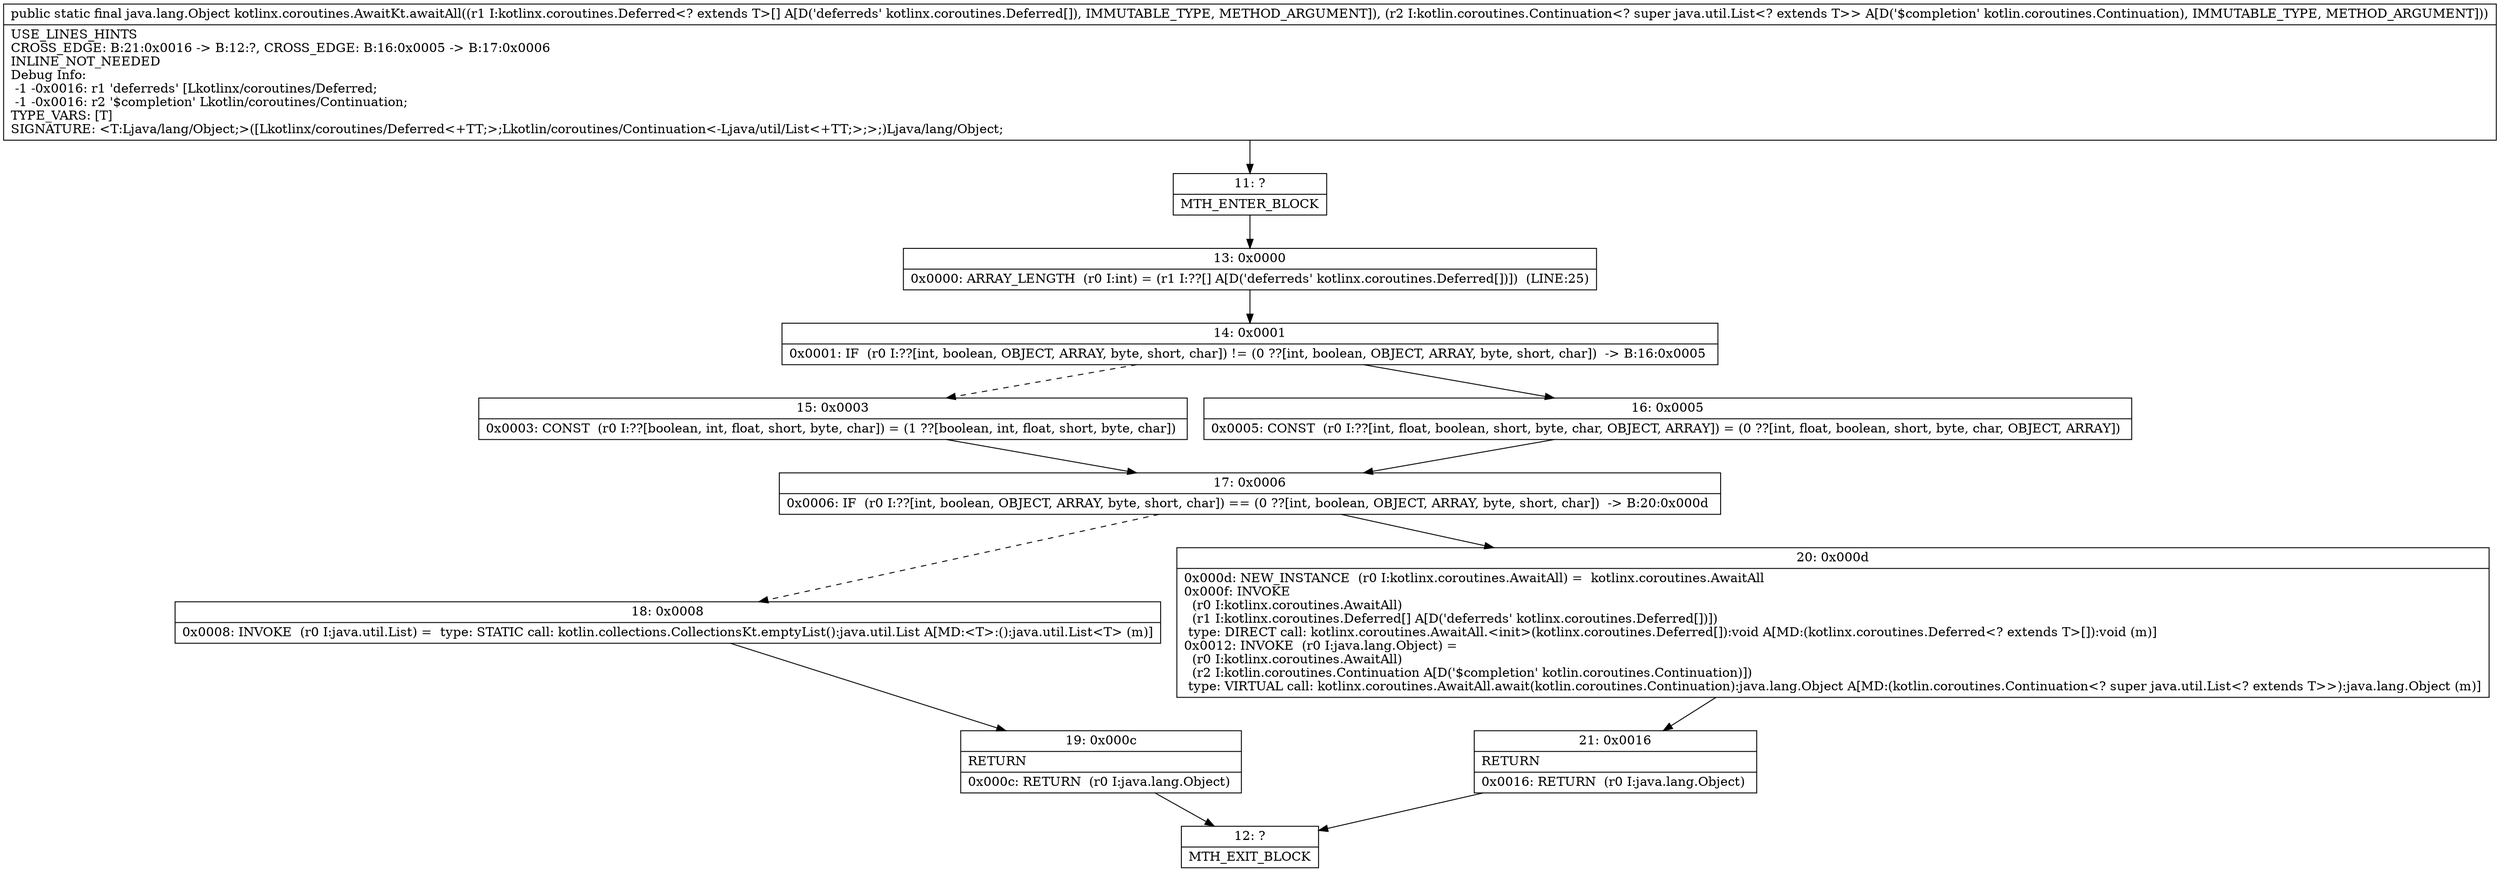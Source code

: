 digraph "CFG forkotlinx.coroutines.AwaitKt.awaitAll([Lkotlinx\/coroutines\/Deferred;Lkotlin\/coroutines\/Continuation;)Ljava\/lang\/Object;" {
Node_11 [shape=record,label="{11\:\ ?|MTH_ENTER_BLOCK\l}"];
Node_13 [shape=record,label="{13\:\ 0x0000|0x0000: ARRAY_LENGTH  (r0 I:int) = (r1 I:??[] A[D('deferreds' kotlinx.coroutines.Deferred[])])  (LINE:25)\l}"];
Node_14 [shape=record,label="{14\:\ 0x0001|0x0001: IF  (r0 I:??[int, boolean, OBJECT, ARRAY, byte, short, char]) != (0 ??[int, boolean, OBJECT, ARRAY, byte, short, char])  \-\> B:16:0x0005 \l}"];
Node_15 [shape=record,label="{15\:\ 0x0003|0x0003: CONST  (r0 I:??[boolean, int, float, short, byte, char]) = (1 ??[boolean, int, float, short, byte, char]) \l}"];
Node_17 [shape=record,label="{17\:\ 0x0006|0x0006: IF  (r0 I:??[int, boolean, OBJECT, ARRAY, byte, short, char]) == (0 ??[int, boolean, OBJECT, ARRAY, byte, short, char])  \-\> B:20:0x000d \l}"];
Node_18 [shape=record,label="{18\:\ 0x0008|0x0008: INVOKE  (r0 I:java.util.List) =  type: STATIC call: kotlin.collections.CollectionsKt.emptyList():java.util.List A[MD:\<T\>:():java.util.List\<T\> (m)]\l}"];
Node_19 [shape=record,label="{19\:\ 0x000c|RETURN\l|0x000c: RETURN  (r0 I:java.lang.Object) \l}"];
Node_12 [shape=record,label="{12\:\ ?|MTH_EXIT_BLOCK\l}"];
Node_20 [shape=record,label="{20\:\ 0x000d|0x000d: NEW_INSTANCE  (r0 I:kotlinx.coroutines.AwaitAll) =  kotlinx.coroutines.AwaitAll \l0x000f: INVOKE  \l  (r0 I:kotlinx.coroutines.AwaitAll)\l  (r1 I:kotlinx.coroutines.Deferred[] A[D('deferreds' kotlinx.coroutines.Deferred[])])\l type: DIRECT call: kotlinx.coroutines.AwaitAll.\<init\>(kotlinx.coroutines.Deferred[]):void A[MD:(kotlinx.coroutines.Deferred\<? extends T\>[]):void (m)]\l0x0012: INVOKE  (r0 I:java.lang.Object) = \l  (r0 I:kotlinx.coroutines.AwaitAll)\l  (r2 I:kotlin.coroutines.Continuation A[D('$completion' kotlin.coroutines.Continuation)])\l type: VIRTUAL call: kotlinx.coroutines.AwaitAll.await(kotlin.coroutines.Continuation):java.lang.Object A[MD:(kotlin.coroutines.Continuation\<? super java.util.List\<? extends T\>\>):java.lang.Object (m)]\l}"];
Node_21 [shape=record,label="{21\:\ 0x0016|RETURN\l|0x0016: RETURN  (r0 I:java.lang.Object) \l}"];
Node_16 [shape=record,label="{16\:\ 0x0005|0x0005: CONST  (r0 I:??[int, float, boolean, short, byte, char, OBJECT, ARRAY]) = (0 ??[int, float, boolean, short, byte, char, OBJECT, ARRAY]) \l}"];
MethodNode[shape=record,label="{public static final java.lang.Object kotlinx.coroutines.AwaitKt.awaitAll((r1 I:kotlinx.coroutines.Deferred\<? extends T\>[] A[D('deferreds' kotlinx.coroutines.Deferred[]), IMMUTABLE_TYPE, METHOD_ARGUMENT]), (r2 I:kotlin.coroutines.Continuation\<? super java.util.List\<? extends T\>\> A[D('$completion' kotlin.coroutines.Continuation), IMMUTABLE_TYPE, METHOD_ARGUMENT]))  | USE_LINES_HINTS\lCROSS_EDGE: B:21:0x0016 \-\> B:12:?, CROSS_EDGE: B:16:0x0005 \-\> B:17:0x0006\lINLINE_NOT_NEEDED\lDebug Info:\l  \-1 \-0x0016: r1 'deferreds' [Lkotlinx\/coroutines\/Deferred;\l  \-1 \-0x0016: r2 '$completion' Lkotlin\/coroutines\/Continuation;\lTYPE_VARS: [T]\lSIGNATURE: \<T:Ljava\/lang\/Object;\>([Lkotlinx\/coroutines\/Deferred\<+TT;\>;Lkotlin\/coroutines\/Continuation\<\-Ljava\/util\/List\<+TT;\>;\>;)Ljava\/lang\/Object;\l}"];
MethodNode -> Node_11;Node_11 -> Node_13;
Node_13 -> Node_14;
Node_14 -> Node_15[style=dashed];
Node_14 -> Node_16;
Node_15 -> Node_17;
Node_17 -> Node_18[style=dashed];
Node_17 -> Node_20;
Node_18 -> Node_19;
Node_19 -> Node_12;
Node_20 -> Node_21;
Node_21 -> Node_12;
Node_16 -> Node_17;
}

